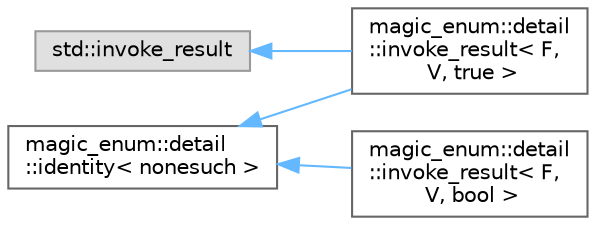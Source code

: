 digraph "类继承关系图"
{
 // LATEX_PDF_SIZE
  bgcolor="transparent";
  edge [fontname=Helvetica,fontsize=10,labelfontname=Helvetica,labelfontsize=10];
  node [fontname=Helvetica,fontsize=10,shape=box,height=0.2,width=0.4];
  rankdir="LR";
  Node0 [id="Node000000",label="magic_enum::detail\l::identity\< nonesuch \>",height=0.2,width=0.4,color="grey40", fillcolor="white", style="filled",URL="$structmagic__enum_1_1detail_1_1identity.html",tooltip=" "];
  Node0 -> Node1 [id="edge5597_Node000000_Node000001",dir="back",color="steelblue1",style="solid",tooltip=" "];
  Node1 [id="Node000001",label="magic_enum::detail\l::invoke_result\< F,\l V, true \>",height=0.2,width=0.4,color="grey40", fillcolor="white", style="filled",URL="$structmagic__enum_1_1detail_1_1invoke__result_3_01_f_00_01_v_00_01true_01_4.html",tooltip=" "];
  Node0 -> Node3 [id="edge5598_Node000000_Node000003",dir="back",color="steelblue1",style="solid",tooltip=" "];
  Node3 [id="Node000003",label="magic_enum::detail\l::invoke_result\< F,\l V, bool \>",height=0.2,width=0.4,color="grey40", fillcolor="white", style="filled",URL="$structmagic__enum_1_1detail_1_1invoke__result.html",tooltip=" "];
  Node2 [id="Node000002",label="std::invoke_result",height=0.2,width=0.4,color="grey60", fillcolor="#E0E0E0", style="filled",tooltip=" "];
  Node2 -> Node1 [id="edge5599_Node000002_Node000001",dir="back",color="steelblue1",style="solid",tooltip=" "];
}
